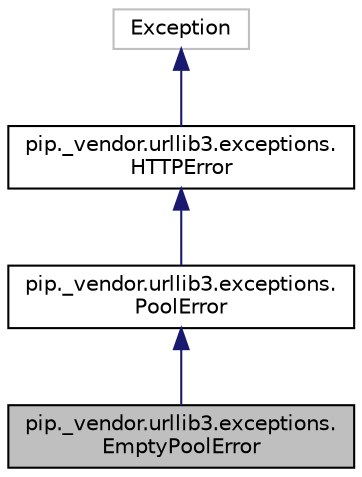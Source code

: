 digraph "pip._vendor.urllib3.exceptions.EmptyPoolError"
{
  edge [fontname="Helvetica",fontsize="10",labelfontname="Helvetica",labelfontsize="10"];
  node [fontname="Helvetica",fontsize="10",shape=record];
  Node4 [label="pip._vendor.urllib3.exceptions.\lEmptyPoolError",height=0.2,width=0.4,color="black", fillcolor="grey75", style="filled", fontcolor="black"];
  Node5 -> Node4 [dir="back",color="midnightblue",fontsize="10",style="solid",fontname="Helvetica"];
  Node5 [label="pip._vendor.urllib3.exceptions.\lPoolError",height=0.2,width=0.4,color="black", fillcolor="white", style="filled",URL="$classpip_1_1__vendor_1_1urllib3_1_1exceptions_1_1_pool_error.html"];
  Node6 -> Node5 [dir="back",color="midnightblue",fontsize="10",style="solid",fontname="Helvetica"];
  Node6 [label="pip._vendor.urllib3.exceptions.\lHTTPError",height=0.2,width=0.4,color="black", fillcolor="white", style="filled",URL="$classpip_1_1__vendor_1_1urllib3_1_1exceptions_1_1_h_t_t_p_error.html"];
  Node7 -> Node6 [dir="back",color="midnightblue",fontsize="10",style="solid",fontname="Helvetica"];
  Node7 [label="Exception",height=0.2,width=0.4,color="grey75", fillcolor="white", style="filled"];
}
